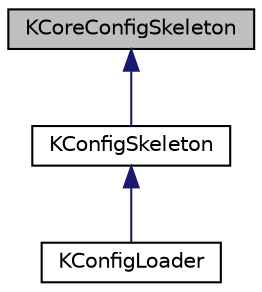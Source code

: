 digraph "KCoreConfigSkeleton"
{
  edge [fontname="Helvetica",fontsize="10",labelfontname="Helvetica",labelfontsize="10"];
  node [fontname="Helvetica",fontsize="10",shape=record];
  Node0 [label="KCoreConfigSkeleton",height=0.2,width=0.4,color="black", fillcolor="grey75", style="filled", fontcolor="black"];
  Node0 -> Node1 [dir="back",color="midnightblue",fontsize="10",style="solid",fontname="Helvetica"];
  Node1 [label="KConfigSkeleton",height=0.2,width=0.4,color="black", fillcolor="white", style="filled",URL="$classKConfigSkeleton.html",tooltip="Class for handling preferences settings for an application. "];
  Node1 -> Node2 [dir="back",color="midnightblue",fontsize="10",style="solid",fontname="Helvetica"];
  Node2 [label="KConfigLoader",height=0.2,width=0.4,color="black", fillcolor="white", style="filled",URL="$classKConfigLoader.html",tooltip="A KConfigSkeleton that populates itself based on KConfigXT XML. "];
}
